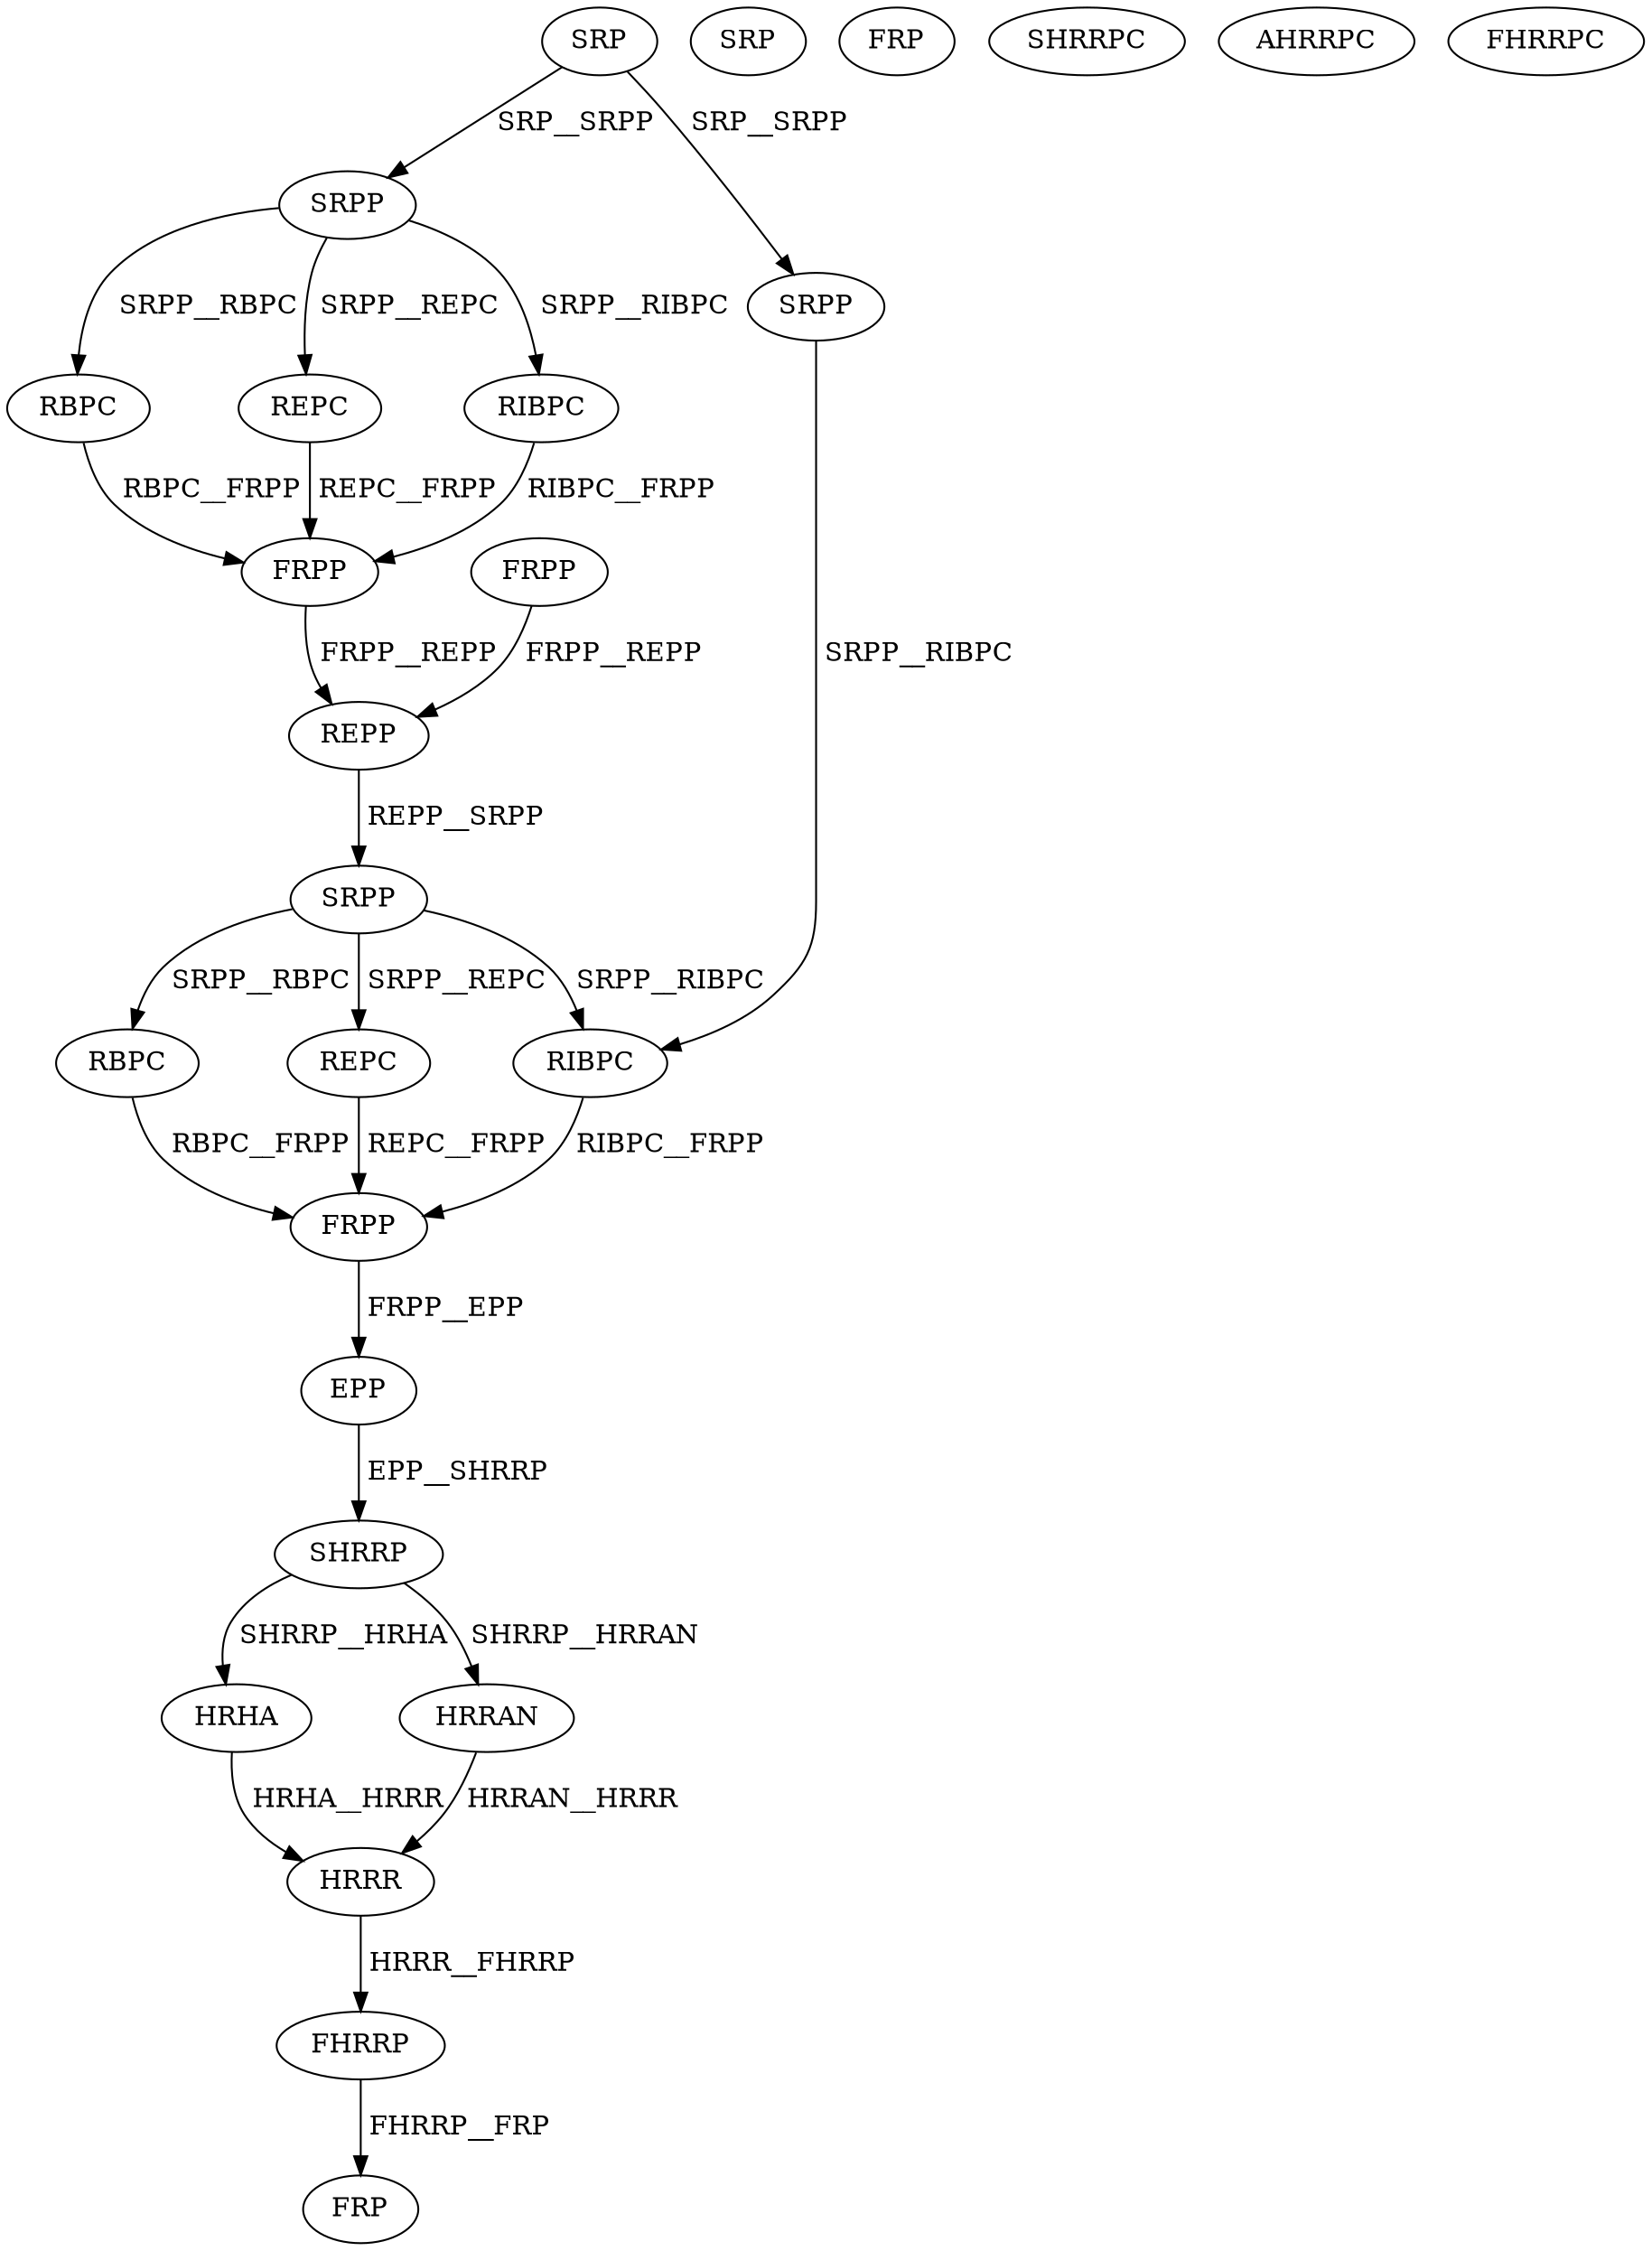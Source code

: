 digraph G { 
1 [label="SRP",color=black,fontcolor=black];
2 [label="SRPP",color=black,fontcolor=black];
3 [label="FRPP",color=black,fontcolor=black];
4 [label="REPC",color=black,fontcolor=black];
5 [label="RIBPC",color=black,fontcolor=black];
6 [label="RBPC",color=black,fontcolor=black];
7 [label="FRPP",color=black,fontcolor=black];
8 [label="SRPP",color=black,fontcolor=black];
9 [label="REPP",color=black,fontcolor=black];
10 [label="SRPP",color=black,fontcolor=black];
11 [label="RIBPC",color=black,fontcolor=black];
12 [label="RBPC",color=black,fontcolor=black];
13 [label="REPC",color=black,fontcolor=black];
14 [label="FRPP",color=black,fontcolor=black];
15 [label="EPP",color=black,fontcolor=black];
16 [label="SHRRP",color=black,fontcolor=black];
17 [label="SRP",color=black,fontcolor=black];
18 [label="FRP",color=black,fontcolor=black];
19 [label="HRHA",color=black,fontcolor=black];
20 [label="HRRAN",color=black,fontcolor=black];
21 [label="SHRRPC",color=black,fontcolor=black];
22 [label="AHRRPC",color=black,fontcolor=black];
23 [label="FHRRPC",color=black,fontcolor=black];
24 [label="HRRR",color=black,fontcolor=black];
25 [label="FHRRP",color=black,fontcolor=black];
26 [label="FRP",color=black,fontcolor=black];
1->2[label=" SRP__SRPP",color=black,fontcolor=black];
1->8[label=" SRP__SRPP",color=black,fontcolor=black];
2->4[label=" SRPP__REPC",color=black,fontcolor=black];
2->5[label=" SRPP__RIBPC",color=black,fontcolor=black];
2->6[label=" SRPP__RBPC",color=black,fontcolor=black];
3->9[label=" FRPP__REPP",color=black,fontcolor=black];
4->7[label=" REPC__FRPP",color=black,fontcolor=black];
5->7[label=" RIBPC__FRPP",color=black,fontcolor=black];
6->7[label=" RBPC__FRPP",color=black,fontcolor=black];
7->9[label=" FRPP__REPP",color=black,fontcolor=black];
8->11[label=" SRPP__RIBPC",color=black,fontcolor=black];
9->10[label=" REPP__SRPP",color=black,fontcolor=black];
10->11[label=" SRPP__RIBPC",color=black,fontcolor=black];
10->12[label=" SRPP__RBPC",color=black,fontcolor=black];
10->13[label=" SRPP__REPC",color=black,fontcolor=black];
11->14[label=" RIBPC__FRPP",color=black,fontcolor=black];
12->14[label=" RBPC__FRPP",color=black,fontcolor=black];
13->14[label=" REPC__FRPP",color=black,fontcolor=black];
14->15[label=" FRPP__EPP",color=black,fontcolor=black];
15->16[label=" EPP__SHRRP",color=black,fontcolor=black];
16->19[label=" SHRRP__HRHA",color=black,fontcolor=black];
16->20[label=" SHRRP__HRRAN",color=black,fontcolor=black];
19->24[label=" HRHA__HRRR",color=black,fontcolor=black];
20->24[label=" HRRAN__HRRR",color=black,fontcolor=black];
24->25[label=" HRRR__FHRRP",color=black,fontcolor=black];
25->26[label=" FHRRP__FRP",color=black,fontcolor=black];
}
